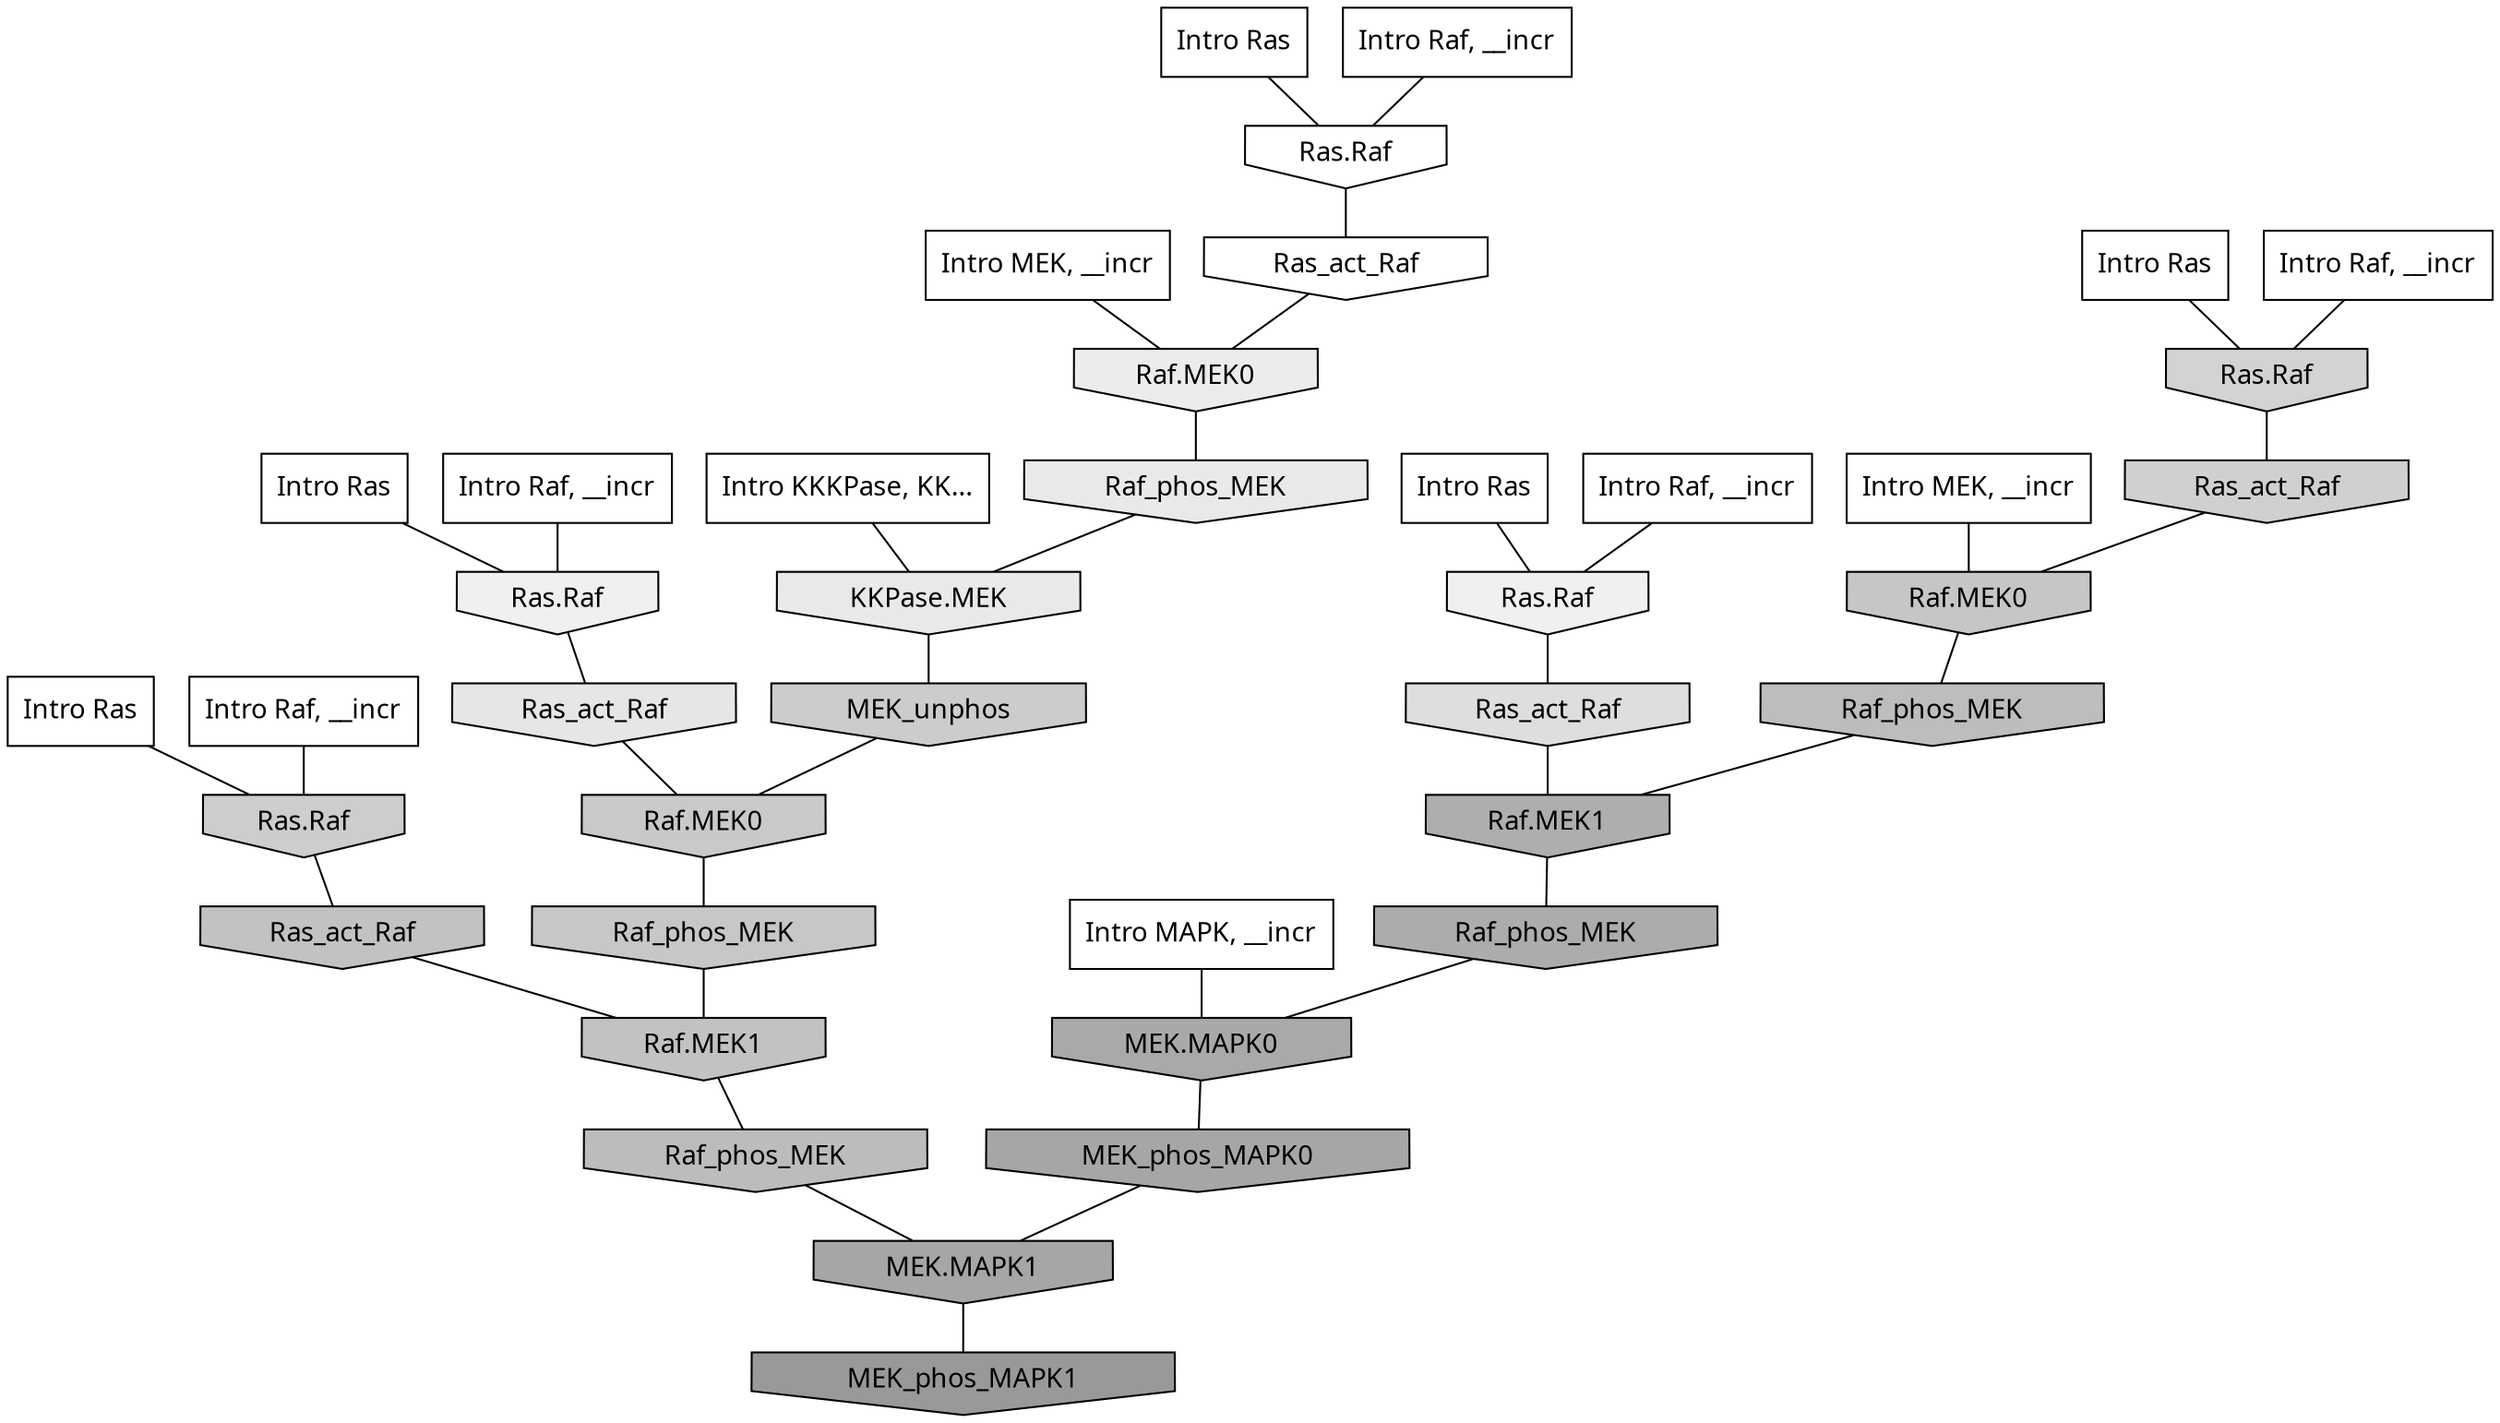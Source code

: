 digraph G{
  rankdir="TB";
  ranksep=0.30;
  node [fontname="CMU Serif"];
  edge [fontname="CMU Serif"];
  
  39 [label="Intro Ras", shape=rectangle, style=filled, fillcolor="0.000 0.000 1.000"]
  
  83 [label="Intro Ras", shape=rectangle, style=filled, fillcolor="0.000 0.000 1.000"]
  
  87 [label="Intro Ras", shape=rectangle, style=filled, fillcolor="0.000 0.000 1.000"]
  
  90 [label="Intro Ras", shape=rectangle, style=filled, fillcolor="0.000 0.000 1.000"]
  
  99 [label="Intro Ras", shape=rectangle, style=filled, fillcolor="0.000 0.000 1.000"]
  
  138 [label="Intro Raf, __incr", shape=rectangle, style=filled, fillcolor="0.000 0.000 1.000"]
  
  150 [label="Intro Raf, __incr", shape=rectangle, style=filled, fillcolor="0.000 0.000 1.000"]
  
  869 [label="Intro Raf, __incr", shape=rectangle, style=filled, fillcolor="0.000 0.000 1.000"]
  
  871 [label="Intro Raf, __incr", shape=rectangle, style=filled, fillcolor="0.000 0.000 1.000"]
  
  1001 [label="Intro Raf, __incr", shape=rectangle, style=filled, fillcolor="0.000 0.000 1.000"]
  
  1688 [label="Intro MEK, __incr", shape=rectangle, style=filled, fillcolor="0.000 0.000 1.000"]
  
  1855 [label="Intro MEK, __incr", shape=rectangle, style=filled, fillcolor="0.000 0.000 1.000"]
  
  2186 [label="Intro MAPK, __incr", shape=rectangle, style=filled, fillcolor="0.000 0.000 1.000"]
  
  3106 [label="Intro KKKPase, KK...", shape=rectangle, style=filled, fillcolor="0.000 0.000 1.000"]
  
  3206 [label="Ras.Raf", shape=invhouse, style=filled, fillcolor="0.000 0.000 1.000"]
  
  3308 [label="Ras_act_Raf", shape=invhouse, style=filled, fillcolor="0.000 0.000 0.999"]
  
  3939 [label="Ras.Raf", shape=invhouse, style=filled, fillcolor="0.000 0.000 0.940"]
  
  3958 [label="Ras.Raf", shape=invhouse, style=filled, fillcolor="0.000 0.000 0.940"]
  
  4219 [label="Raf.MEK0", shape=invhouse, style=filled, fillcolor="0.000 0.000 0.925"]
  
  4425 [label="Raf_phos_MEK", shape=invhouse, style=filled, fillcolor="0.000 0.000 0.912"]
  
  4433 [label="KKPase.MEK", shape=invhouse, style=filled, fillcolor="0.000 0.000 0.912"]
  
  4682 [label="Ras_act_Raf", shape=invhouse, style=filled, fillcolor="0.000 0.000 0.899"]
  
  5210 [label="Ras_act_Raf", shape=invhouse, style=filled, fillcolor="0.000 0.000 0.871"]
  
  6231 [label="Ras.Raf", shape=invhouse, style=filled, fillcolor="0.000 0.000 0.826"]
  
  6528 [label="Ras_act_Raf", shape=invhouse, style=filled, fillcolor="0.000 0.000 0.815"]
  
  6947 [label="Ras.Raf", shape=invhouse, style=filled, fillcolor="0.000 0.000 0.802"]
  
  7041 [label="MEK_unphos", shape=invhouse, style=filled, fillcolor="0.000 0.000 0.799"]
  
  7528 [label="Raf.MEK0", shape=invhouse, style=filled, fillcolor="0.000 0.000 0.787"]
  
  7811 [label="Raf_phos_MEK", shape=invhouse, style=filled, fillcolor="0.000 0.000 0.779"]
  
  7990 [label="Raf.MEK0", shape=invhouse, style=filled, fillcolor="0.000 0.000 0.774"]
  
  8560 [label="Ras_act_Raf", shape=invhouse, style=filled, fillcolor="0.000 0.000 0.760"]
  
  8564 [label="Raf.MEK1", shape=invhouse, style=filled, fillcolor="0.000 0.000 0.760"]
  
  9365 [label="Raf_phos_MEK", shape=invhouse, style=filled, fillcolor="0.000 0.000 0.741"]
  
  9698 [label="Raf_phos_MEK", shape=invhouse, style=filled, fillcolor="0.000 0.000 0.735"]
  
  13137 [label="Raf.MEK1", shape=invhouse, style=filled, fillcolor="0.000 0.000 0.681"]
  
  13815 [label="Raf_phos_MEK", shape=invhouse, style=filled, fillcolor="0.000 0.000 0.673"]
  
  14649 [label="MEK.MAPK0", shape=invhouse, style=filled, fillcolor="0.000 0.000 0.664"]
  
  15651 [label="MEK_phos_MAPK0", shape=invhouse, style=filled, fillcolor="0.000 0.000 0.650"]
  
  15652 [label="MEK.MAPK1", shape=invhouse, style=filled, fillcolor="0.000 0.000 0.650"]
  
  17809 [label="MEK_phos_MAPK1", shape=invhouse, style=filled, fillcolor="0.000 0.000 0.600"]
  
  
  15652 -> 17809 [dir=none, color="0.000 0.000 0.000"] 
  15651 -> 15652 [dir=none, color="0.000 0.000 0.000"] 
  14649 -> 15651 [dir=none, color="0.000 0.000 0.000"] 
  13815 -> 14649 [dir=none, color="0.000 0.000 0.000"] 
  13137 -> 13815 [dir=none, color="0.000 0.000 0.000"] 
  9698 -> 15652 [dir=none, color="0.000 0.000 0.000"] 
  9365 -> 13137 [dir=none, color="0.000 0.000 0.000"] 
  8564 -> 9698 [dir=none, color="0.000 0.000 0.000"] 
  8560 -> 8564 [dir=none, color="0.000 0.000 0.000"] 
  7990 -> 9365 [dir=none, color="0.000 0.000 0.000"] 
  7811 -> 8564 [dir=none, color="0.000 0.000 0.000"] 
  7528 -> 7811 [dir=none, color="0.000 0.000 0.000"] 
  7041 -> 7528 [dir=none, color="0.000 0.000 0.000"] 
  6947 -> 8560 [dir=none, color="0.000 0.000 0.000"] 
  6528 -> 7990 [dir=none, color="0.000 0.000 0.000"] 
  6231 -> 6528 [dir=none, color="0.000 0.000 0.000"] 
  5210 -> 13137 [dir=none, color="0.000 0.000 0.000"] 
  4682 -> 7528 [dir=none, color="0.000 0.000 0.000"] 
  4433 -> 7041 [dir=none, color="0.000 0.000 0.000"] 
  4425 -> 4433 [dir=none, color="0.000 0.000 0.000"] 
  4219 -> 4425 [dir=none, color="0.000 0.000 0.000"] 
  3958 -> 5210 [dir=none, color="0.000 0.000 0.000"] 
  3939 -> 4682 [dir=none, color="0.000 0.000 0.000"] 
  3308 -> 4219 [dir=none, color="0.000 0.000 0.000"] 
  3206 -> 3308 [dir=none, color="0.000 0.000 0.000"] 
  3106 -> 4433 [dir=none, color="0.000 0.000 0.000"] 
  2186 -> 14649 [dir=none, color="0.000 0.000 0.000"] 
  1855 -> 4219 [dir=none, color="0.000 0.000 0.000"] 
  1688 -> 7990 [dir=none, color="0.000 0.000 0.000"] 
  1001 -> 3939 [dir=none, color="0.000 0.000 0.000"] 
  871 -> 6947 [dir=none, color="0.000 0.000 0.000"] 
  869 -> 3206 [dir=none, color="0.000 0.000 0.000"] 
  150 -> 3958 [dir=none, color="0.000 0.000 0.000"] 
  138 -> 6231 [dir=none, color="0.000 0.000 0.000"] 
  99 -> 3206 [dir=none, color="0.000 0.000 0.000"] 
  90 -> 3939 [dir=none, color="0.000 0.000 0.000"] 
  87 -> 6231 [dir=none, color="0.000 0.000 0.000"] 
  83 -> 3958 [dir=none, color="0.000 0.000 0.000"] 
  39 -> 6947 [dir=none, color="0.000 0.000 0.000"] 
  
  }
